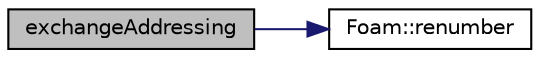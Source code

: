 digraph "exchangeAddressing"
{
  bgcolor="transparent";
  edge [fontname="Helvetica",fontsize="10",labelfontname="Helvetica",labelfontsize="10"];
  node [fontname="Helvetica",fontsize="10",shape=record];
  rankdir="LR";
  Node1 [label="exchangeAddressing",height=0.2,width=0.4,color="black", fillcolor="grey75", style="filled" fontcolor="black"];
  Node1 -> Node2 [color="midnightblue",fontsize="10",style="solid",fontname="Helvetica"];
  Node2 [label="Foam::renumber",height=0.2,width=0.4,color="black",URL="$namespaceFoam.html#a5271ae68199726f1f84120852ba46949",tooltip="Renumber the values (not the indices) of a list. "];
}
